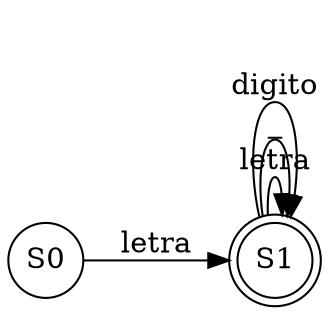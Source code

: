 digraph structs {
rankdir=LR 
{

S0[shape=circle fixedsize=true]
S1[shape=doublecircle fixedsize=true]}
S0 -> S1[label= letra]
S1 -> S1[label= letra]
S1 -> S1[label= "_"]
S1 -> S1[label= digito]
 }